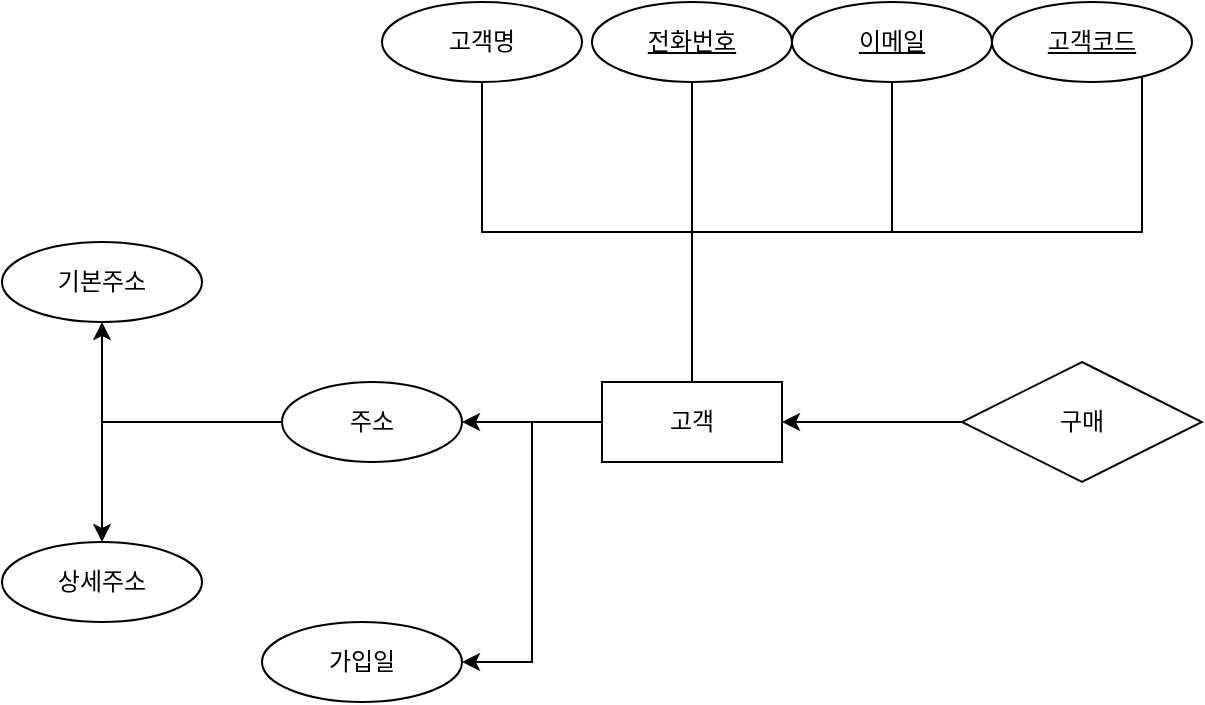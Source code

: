 <mxfile version="24.2.5" type="github">
  <diagram name="페이지-1" id="jUFdJMIrafoGa0b3Cbkx">
    <mxGraphModel dx="1050" dy="522" grid="1" gridSize="10" guides="1" tooltips="1" connect="1" arrows="1" fold="1" page="1" pageScale="1" pageWidth="2339" pageHeight="3300" math="0" shadow="0">
      <root>
        <mxCell id="0" />
        <mxCell id="1" parent="0" />
        <mxCell id="gXAYfpvvu3G7r4W1SjG_-19" style="edgeStyle=orthogonalEdgeStyle;rounded=0;orthogonalLoop=1;jettySize=auto;html=1;exitX=0.5;exitY=0;exitDx=0;exitDy=0;entryX=0.5;entryY=1;entryDx=0;entryDy=0;endArrow=none;endFill=0;" edge="1" parent="1" source="gXAYfpvvu3G7r4W1SjG_-1" target="gXAYfpvvu3G7r4W1SjG_-2">
          <mxGeometry relative="1" as="geometry" />
        </mxCell>
        <mxCell id="gXAYfpvvu3G7r4W1SjG_-21" style="edgeStyle=orthogonalEdgeStyle;rounded=0;orthogonalLoop=1;jettySize=auto;html=1;exitX=0.5;exitY=0;exitDx=0;exitDy=0;endArrow=none;endFill=0;" edge="1" parent="1" source="gXAYfpvvu3G7r4W1SjG_-1" target="gXAYfpvvu3G7r4W1SjG_-15">
          <mxGeometry relative="1" as="geometry" />
        </mxCell>
        <mxCell id="gXAYfpvvu3G7r4W1SjG_-22" style="edgeStyle=orthogonalEdgeStyle;rounded=0;orthogonalLoop=1;jettySize=auto;html=1;exitX=0.5;exitY=0;exitDx=0;exitDy=0;endArrow=none;endFill=0;" edge="1" parent="1" source="gXAYfpvvu3G7r4W1SjG_-1" target="gXAYfpvvu3G7r4W1SjG_-16">
          <mxGeometry relative="1" as="geometry" />
        </mxCell>
        <mxCell id="gXAYfpvvu3G7r4W1SjG_-23" style="edgeStyle=orthogonalEdgeStyle;rounded=0;orthogonalLoop=1;jettySize=auto;html=1;exitX=0.5;exitY=0;exitDx=0;exitDy=0;endArrow=none;endFill=0;" edge="1" parent="1" source="gXAYfpvvu3G7r4W1SjG_-1" target="gXAYfpvvu3G7r4W1SjG_-17">
          <mxGeometry relative="1" as="geometry">
            <Array as="points">
              <mxPoint x="515" y="185" />
              <mxPoint x="740" y="185" />
            </Array>
          </mxGeometry>
        </mxCell>
        <mxCell id="gXAYfpvvu3G7r4W1SjG_-25" style="edgeStyle=orthogonalEdgeStyle;rounded=0;orthogonalLoop=1;jettySize=auto;html=1;exitX=0;exitY=0.5;exitDx=0;exitDy=0;entryX=1;entryY=0.5;entryDx=0;entryDy=0;" edge="1" parent="1" source="gXAYfpvvu3G7r4W1SjG_-1" target="gXAYfpvvu3G7r4W1SjG_-4">
          <mxGeometry relative="1" as="geometry" />
        </mxCell>
        <mxCell id="gXAYfpvvu3G7r4W1SjG_-29" style="edgeStyle=orthogonalEdgeStyle;rounded=0;orthogonalLoop=1;jettySize=auto;html=1;exitX=0;exitY=0.5;exitDx=0;exitDy=0;entryX=1;entryY=0.5;entryDx=0;entryDy=0;" edge="1" parent="1" source="gXAYfpvvu3G7r4W1SjG_-1" target="gXAYfpvvu3G7r4W1SjG_-3">
          <mxGeometry relative="1" as="geometry" />
        </mxCell>
        <mxCell id="gXAYfpvvu3G7r4W1SjG_-1" value="고객" style="whiteSpace=wrap;html=1;align=center;" vertex="1" parent="1">
          <mxGeometry x="470" y="260" width="90" height="40" as="geometry" />
        </mxCell>
        <mxCell id="gXAYfpvvu3G7r4W1SjG_-2" value="고객명" style="ellipse;whiteSpace=wrap;html=1;align=center;" vertex="1" parent="1">
          <mxGeometry x="360" y="70" width="100" height="40" as="geometry" />
        </mxCell>
        <mxCell id="gXAYfpvvu3G7r4W1SjG_-27" style="edgeStyle=orthogonalEdgeStyle;rounded=0;orthogonalLoop=1;jettySize=auto;html=1;exitX=0;exitY=0.5;exitDx=0;exitDy=0;" edge="1" parent="1" source="gXAYfpvvu3G7r4W1SjG_-3" target="gXAYfpvvu3G7r4W1SjG_-6">
          <mxGeometry relative="1" as="geometry" />
        </mxCell>
        <mxCell id="gXAYfpvvu3G7r4W1SjG_-28" style="edgeStyle=orthogonalEdgeStyle;rounded=0;orthogonalLoop=1;jettySize=auto;html=1;exitX=0;exitY=0.5;exitDx=0;exitDy=0;entryX=0.5;entryY=0;entryDx=0;entryDy=0;" edge="1" parent="1" source="gXAYfpvvu3G7r4W1SjG_-3" target="gXAYfpvvu3G7r4W1SjG_-7">
          <mxGeometry relative="1" as="geometry" />
        </mxCell>
        <mxCell id="gXAYfpvvu3G7r4W1SjG_-3" value="주소" style="ellipse;whiteSpace=wrap;html=1;align=center;" vertex="1" parent="1">
          <mxGeometry x="310" y="260" width="90" height="40" as="geometry" />
        </mxCell>
        <mxCell id="gXAYfpvvu3G7r4W1SjG_-4" value="가입일" style="ellipse;whiteSpace=wrap;html=1;align=center;" vertex="1" parent="1">
          <mxGeometry x="300" y="380" width="100" height="40" as="geometry" />
        </mxCell>
        <mxCell id="gXAYfpvvu3G7r4W1SjG_-6" value="기본주소" style="ellipse;whiteSpace=wrap;html=1;align=center;" vertex="1" parent="1">
          <mxGeometry x="170" y="190" width="100" height="40" as="geometry" />
        </mxCell>
        <mxCell id="gXAYfpvvu3G7r4W1SjG_-7" value="상세주소" style="ellipse;whiteSpace=wrap;html=1;align=center;" vertex="1" parent="1">
          <mxGeometry x="170" y="340" width="100" height="40" as="geometry" />
        </mxCell>
        <mxCell id="gXAYfpvvu3G7r4W1SjG_-15" value="전화번호" style="ellipse;whiteSpace=wrap;html=1;align=center;fontStyle=4;" vertex="1" parent="1">
          <mxGeometry x="465" y="70" width="100" height="40" as="geometry" />
        </mxCell>
        <mxCell id="gXAYfpvvu3G7r4W1SjG_-16" value="이메일" style="ellipse;whiteSpace=wrap;html=1;align=center;fontStyle=4;" vertex="1" parent="1">
          <mxGeometry x="565" y="70" width="100" height="40" as="geometry" />
        </mxCell>
        <mxCell id="gXAYfpvvu3G7r4W1SjG_-17" value="고객코드" style="ellipse;whiteSpace=wrap;html=1;align=center;fontStyle=4;" vertex="1" parent="1">
          <mxGeometry x="665" y="70" width="100" height="40" as="geometry" />
        </mxCell>
        <mxCell id="gXAYfpvvu3G7r4W1SjG_-24" style="edgeStyle=orthogonalEdgeStyle;rounded=0;orthogonalLoop=1;jettySize=auto;html=1;exitX=0;exitY=0.5;exitDx=0;exitDy=0;entryX=1;entryY=0.5;entryDx=0;entryDy=0;" edge="1" parent="1" source="gXAYfpvvu3G7r4W1SjG_-18" target="gXAYfpvvu3G7r4W1SjG_-1">
          <mxGeometry relative="1" as="geometry" />
        </mxCell>
        <mxCell id="gXAYfpvvu3G7r4W1SjG_-18" value="구매" style="shape=rhombus;perimeter=rhombusPerimeter;whiteSpace=wrap;html=1;align=center;" vertex="1" parent="1">
          <mxGeometry x="650" y="250" width="120" height="60" as="geometry" />
        </mxCell>
      </root>
    </mxGraphModel>
  </diagram>
</mxfile>
